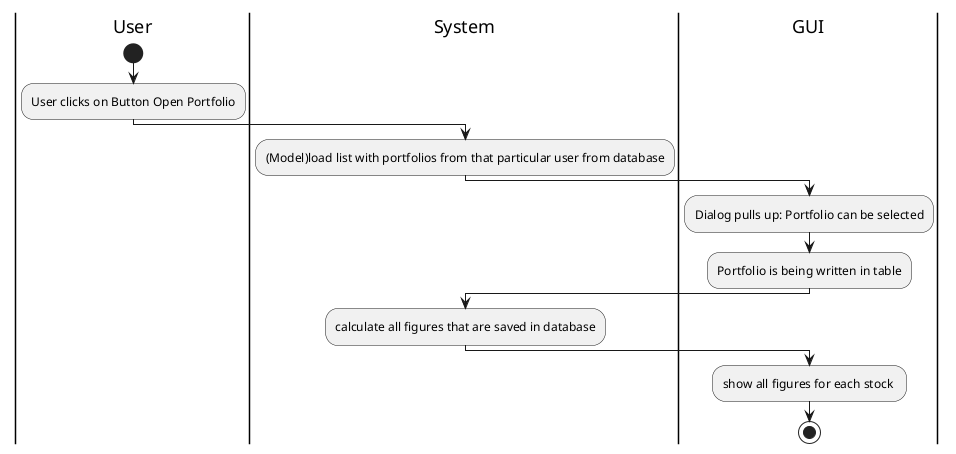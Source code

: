 @startuml

|User|

start

:User clicks on Button Open Portfolio;
|System|
:(Model)load list with portfolios from that particular user from database;
|GUI|
:Dialog pulls up: Portfolio can be selected;
:Portfolio is being written in table;
|System|
:calculate all figures that are saved in database;
|GUI|
:show all figures for each stock ;
stop
@enduml